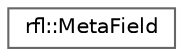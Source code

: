 digraph "类继承关系图"
{
 // LATEX_PDF_SIZE
  bgcolor="transparent";
  edge [fontname=Helvetica,fontsize=10,labelfontname=Helvetica,labelfontsize=10];
  node [fontname=Helvetica,fontsize=10,shape=box,height=0.2,width=0.4];
  rankdir="LR";
  Node0 [id="Node000000",label="rfl::MetaField",height=0.2,width=0.4,color="grey40", fillcolor="white", style="filled",URL="$classrfl_1_1_meta_field.html",tooltip="Contains meta-information about a field in a struct."];
}
